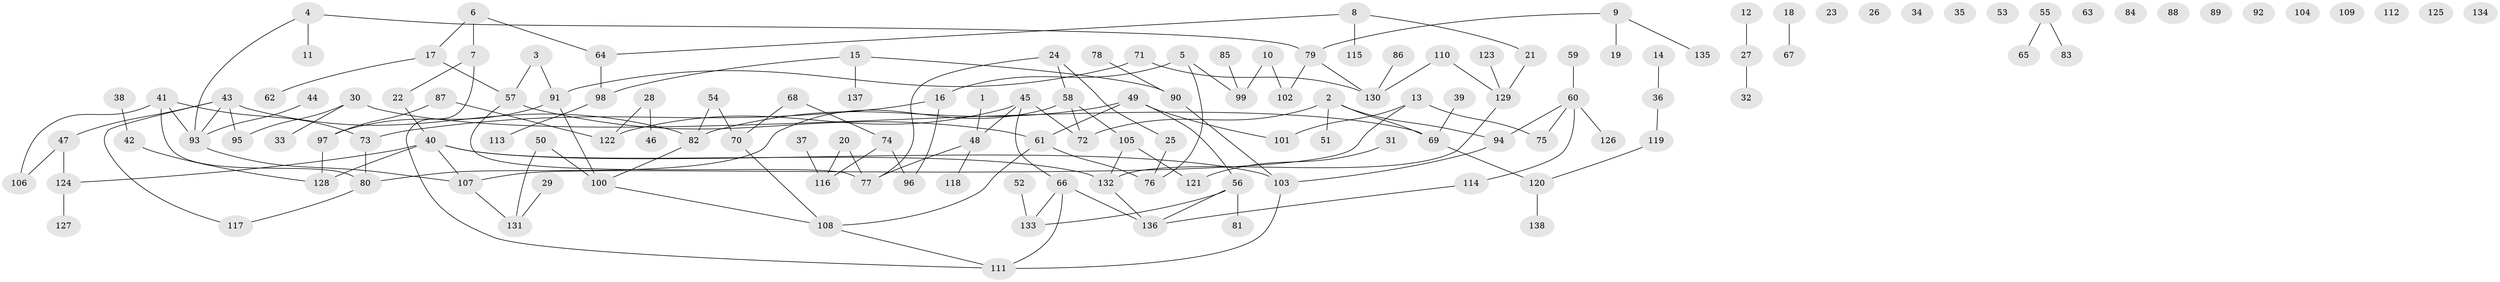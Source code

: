 // Generated by graph-tools (version 1.1) at 2025/49/03/09/25 03:49:11]
// undirected, 138 vertices, 153 edges
graph export_dot {
graph [start="1"]
  node [color=gray90,style=filled];
  1;
  2;
  3;
  4;
  5;
  6;
  7;
  8;
  9;
  10;
  11;
  12;
  13;
  14;
  15;
  16;
  17;
  18;
  19;
  20;
  21;
  22;
  23;
  24;
  25;
  26;
  27;
  28;
  29;
  30;
  31;
  32;
  33;
  34;
  35;
  36;
  37;
  38;
  39;
  40;
  41;
  42;
  43;
  44;
  45;
  46;
  47;
  48;
  49;
  50;
  51;
  52;
  53;
  54;
  55;
  56;
  57;
  58;
  59;
  60;
  61;
  62;
  63;
  64;
  65;
  66;
  67;
  68;
  69;
  70;
  71;
  72;
  73;
  74;
  75;
  76;
  77;
  78;
  79;
  80;
  81;
  82;
  83;
  84;
  85;
  86;
  87;
  88;
  89;
  90;
  91;
  92;
  93;
  94;
  95;
  96;
  97;
  98;
  99;
  100;
  101;
  102;
  103;
  104;
  105;
  106;
  107;
  108;
  109;
  110;
  111;
  112;
  113;
  114;
  115;
  116;
  117;
  118;
  119;
  120;
  121;
  122;
  123;
  124;
  125;
  126;
  127;
  128;
  129;
  130;
  131;
  132;
  133;
  134;
  135;
  136;
  137;
  138;
  1 -- 48;
  2 -- 51;
  2 -- 69;
  2 -- 72;
  2 -- 94;
  3 -- 57;
  3 -- 91;
  4 -- 11;
  4 -- 79;
  4 -- 93;
  5 -- 16;
  5 -- 76;
  5 -- 99;
  6 -- 7;
  6 -- 17;
  6 -- 64;
  7 -- 22;
  7 -- 111;
  8 -- 21;
  8 -- 64;
  8 -- 115;
  9 -- 19;
  9 -- 79;
  9 -- 135;
  10 -- 99;
  10 -- 102;
  12 -- 27;
  13 -- 75;
  13 -- 101;
  13 -- 107;
  14 -- 36;
  15 -- 90;
  15 -- 98;
  15 -- 137;
  16 -- 73;
  16 -- 96;
  17 -- 57;
  17 -- 62;
  18 -- 67;
  20 -- 77;
  20 -- 116;
  21 -- 129;
  22 -- 40;
  24 -- 25;
  24 -- 58;
  24 -- 77;
  25 -- 76;
  27 -- 32;
  28 -- 46;
  28 -- 122;
  29 -- 131;
  30 -- 33;
  30 -- 69;
  30 -- 95;
  31 -- 121;
  36 -- 119;
  37 -- 116;
  38 -- 42;
  39 -- 69;
  40 -- 103;
  40 -- 107;
  40 -- 124;
  40 -- 128;
  40 -- 132;
  41 -- 73;
  41 -- 80;
  41 -- 93;
  41 -- 106;
  42 -- 128;
  43 -- 47;
  43 -- 82;
  43 -- 93;
  43 -- 95;
  43 -- 117;
  44 -- 93;
  45 -- 48;
  45 -- 66;
  45 -- 72;
  45 -- 122;
  47 -- 106;
  47 -- 124;
  48 -- 77;
  48 -- 118;
  49 -- 56;
  49 -- 61;
  49 -- 82;
  49 -- 101;
  50 -- 100;
  50 -- 131;
  52 -- 133;
  54 -- 70;
  54 -- 82;
  55 -- 65;
  55 -- 83;
  56 -- 81;
  56 -- 133;
  56 -- 136;
  57 -- 61;
  57 -- 77;
  58 -- 72;
  58 -- 80;
  58 -- 105;
  59 -- 60;
  60 -- 75;
  60 -- 94;
  60 -- 114;
  60 -- 126;
  61 -- 76;
  61 -- 108;
  64 -- 98;
  66 -- 111;
  66 -- 133;
  66 -- 136;
  68 -- 70;
  68 -- 74;
  69 -- 120;
  70 -- 108;
  71 -- 91;
  71 -- 130;
  73 -- 80;
  74 -- 96;
  74 -- 116;
  78 -- 90;
  79 -- 102;
  79 -- 130;
  80 -- 117;
  82 -- 100;
  85 -- 99;
  86 -- 130;
  87 -- 97;
  87 -- 122;
  90 -- 103;
  91 -- 97;
  91 -- 100;
  93 -- 107;
  94 -- 103;
  97 -- 128;
  98 -- 113;
  100 -- 108;
  103 -- 111;
  105 -- 121;
  105 -- 132;
  107 -- 131;
  108 -- 111;
  110 -- 129;
  110 -- 130;
  114 -- 136;
  119 -- 120;
  120 -- 138;
  123 -- 129;
  124 -- 127;
  129 -- 132;
  132 -- 136;
}
